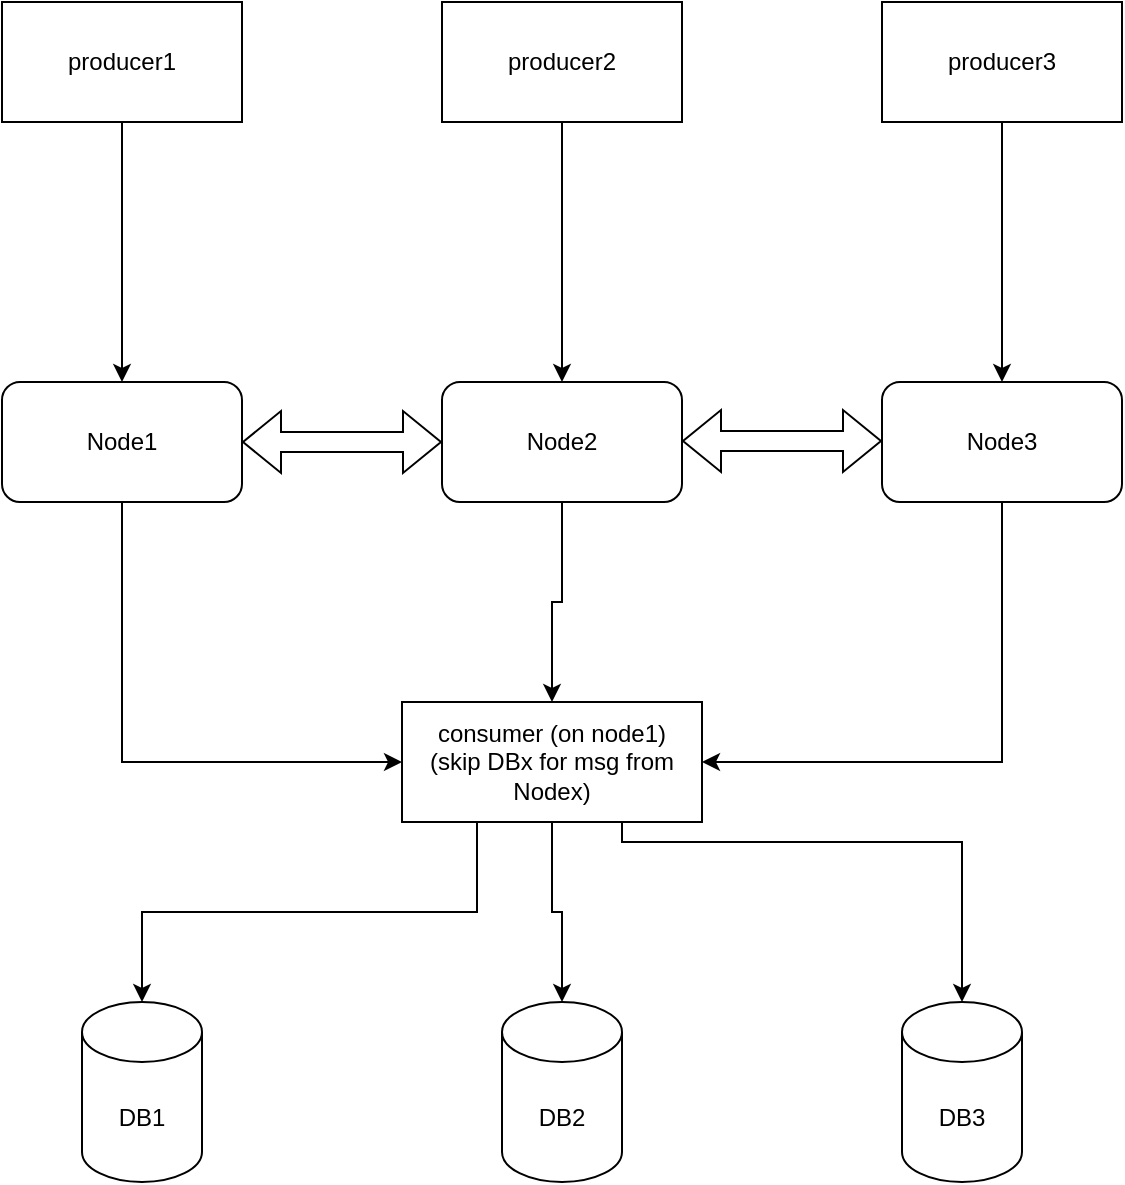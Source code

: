<mxfile version="22.0.8" type="device">
  <diagram name="Page-1" id="UyU1f95R093Fk4vOOcOu">
    <mxGraphModel dx="1366" dy="766" grid="1" gridSize="10" guides="1" tooltips="1" connect="1" arrows="1" fold="1" page="1" pageScale="1" pageWidth="827" pageHeight="1169" math="0" shadow="0">
      <root>
        <mxCell id="0" />
        <mxCell id="1" parent="0" />
        <mxCell id="2mazr0XovST42O1dcT9X-20" style="edgeStyle=orthogonalEdgeStyle;rounded=0;orthogonalLoop=1;jettySize=auto;html=1;entryX=0;entryY=0.5;entryDx=0;entryDy=0;" edge="1" parent="1" source="2mazr0XovST42O1dcT9X-1" target="2mazr0XovST42O1dcT9X-6">
          <mxGeometry relative="1" as="geometry">
            <Array as="points">
              <mxPoint x="210" y="510" />
            </Array>
          </mxGeometry>
        </mxCell>
        <mxCell id="2mazr0XovST42O1dcT9X-1" value="Node1" style="rounded=1;whiteSpace=wrap;html=1;" vertex="1" parent="1">
          <mxGeometry x="150" y="320" width="120" height="60" as="geometry" />
        </mxCell>
        <mxCell id="2mazr0XovST42O1dcT9X-21" style="edgeStyle=orthogonalEdgeStyle;rounded=0;orthogonalLoop=1;jettySize=auto;html=1;entryX=0.5;entryY=0;entryDx=0;entryDy=0;" edge="1" parent="1" source="2mazr0XovST42O1dcT9X-2" target="2mazr0XovST42O1dcT9X-6">
          <mxGeometry relative="1" as="geometry" />
        </mxCell>
        <mxCell id="2mazr0XovST42O1dcT9X-2" value="Node2" style="rounded=1;whiteSpace=wrap;html=1;" vertex="1" parent="1">
          <mxGeometry x="370" y="320" width="120" height="60" as="geometry" />
        </mxCell>
        <mxCell id="2mazr0XovST42O1dcT9X-22" style="edgeStyle=orthogonalEdgeStyle;rounded=0;orthogonalLoop=1;jettySize=auto;html=1;entryX=1;entryY=0.5;entryDx=0;entryDy=0;exitX=0.5;exitY=1;exitDx=0;exitDy=0;" edge="1" parent="1" source="2mazr0XovST42O1dcT9X-3" target="2mazr0XovST42O1dcT9X-6">
          <mxGeometry relative="1" as="geometry" />
        </mxCell>
        <mxCell id="2mazr0XovST42O1dcT9X-3" value="Node3" style="rounded=1;whiteSpace=wrap;html=1;" vertex="1" parent="1">
          <mxGeometry x="590" y="320" width="120" height="60" as="geometry" />
        </mxCell>
        <mxCell id="2mazr0XovST42O1dcT9X-19" style="edgeStyle=orthogonalEdgeStyle;rounded=0;orthogonalLoop=1;jettySize=auto;html=1;entryX=0.5;entryY=0;entryDx=0;entryDy=0;" edge="1" parent="1" source="2mazr0XovST42O1dcT9X-5" target="2mazr0XovST42O1dcT9X-3">
          <mxGeometry relative="1" as="geometry" />
        </mxCell>
        <mxCell id="2mazr0XovST42O1dcT9X-5" value="producer3" style="rounded=0;whiteSpace=wrap;html=1;" vertex="1" parent="1">
          <mxGeometry x="590" y="130" width="120" height="60" as="geometry" />
        </mxCell>
        <mxCell id="2mazr0XovST42O1dcT9X-26" style="edgeStyle=orthogonalEdgeStyle;rounded=0;orthogonalLoop=1;jettySize=auto;html=1;" edge="1" parent="1" source="2mazr0XovST42O1dcT9X-6" target="2mazr0XovST42O1dcT9X-24">
          <mxGeometry relative="1" as="geometry" />
        </mxCell>
        <mxCell id="2mazr0XovST42O1dcT9X-27" style="edgeStyle=orthogonalEdgeStyle;rounded=0;orthogonalLoop=1;jettySize=auto;html=1;exitX=0.75;exitY=1;exitDx=0;exitDy=0;entryX=0.5;entryY=0;entryDx=0;entryDy=0;entryPerimeter=0;" edge="1" parent="1" source="2mazr0XovST42O1dcT9X-6" target="2mazr0XovST42O1dcT9X-25">
          <mxGeometry relative="1" as="geometry">
            <mxPoint x="460" y="550" as="sourcePoint" />
            <mxPoint x="630" y="610" as="targetPoint" />
            <Array as="points">
              <mxPoint x="460" y="550" />
              <mxPoint x="630" y="550" />
            </Array>
          </mxGeometry>
        </mxCell>
        <mxCell id="2mazr0XovST42O1dcT9X-6" value="consumer (on node1)&lt;br&gt;(skip DBx for msg from Nodex)" style="rounded=0;whiteSpace=wrap;html=1;" vertex="1" parent="1">
          <mxGeometry x="350" y="480" width="150" height="60" as="geometry" />
        </mxCell>
        <mxCell id="2mazr0XovST42O1dcT9X-12" style="edgeStyle=orthogonalEdgeStyle;rounded=0;orthogonalLoop=1;jettySize=auto;html=1;exitX=0.5;exitY=1;exitDx=0;exitDy=0;" edge="1" parent="1" source="2mazr0XovST42O1dcT9X-7" target="2mazr0XovST42O1dcT9X-1">
          <mxGeometry relative="1" as="geometry" />
        </mxCell>
        <mxCell id="2mazr0XovST42O1dcT9X-7" value="producer1" style="rounded=0;whiteSpace=wrap;html=1;" vertex="1" parent="1">
          <mxGeometry x="150" y="130" width="120" height="60" as="geometry" />
        </mxCell>
        <mxCell id="2mazr0XovST42O1dcT9X-18" style="edgeStyle=orthogonalEdgeStyle;rounded=0;orthogonalLoop=1;jettySize=auto;html=1;entryX=0.5;entryY=0;entryDx=0;entryDy=0;" edge="1" parent="1" source="2mazr0XovST42O1dcT9X-9" target="2mazr0XovST42O1dcT9X-2">
          <mxGeometry relative="1" as="geometry" />
        </mxCell>
        <mxCell id="2mazr0XovST42O1dcT9X-9" value="producer2" style="rounded=0;whiteSpace=wrap;html=1;" vertex="1" parent="1">
          <mxGeometry x="370" y="130" width="120" height="60" as="geometry" />
        </mxCell>
        <mxCell id="2mazr0XovST42O1dcT9X-10" value="" style="shape=flexArrow;endArrow=classic;startArrow=classic;html=1;rounded=0;entryX=0;entryY=0.5;entryDx=0;entryDy=0;" edge="1" parent="1" source="2mazr0XovST42O1dcT9X-1" target="2mazr0XovST42O1dcT9X-2">
          <mxGeometry width="100" height="100" relative="1" as="geometry">
            <mxPoint x="320" y="365" as="sourcePoint" />
            <mxPoint x="370" y="335" as="targetPoint" />
          </mxGeometry>
        </mxCell>
        <mxCell id="2mazr0XovST42O1dcT9X-11" value="" style="shape=flexArrow;endArrow=classic;startArrow=classic;html=1;rounded=0;entryX=0;entryY=0.5;entryDx=0;entryDy=0;" edge="1" parent="1">
          <mxGeometry width="100" height="100" relative="1" as="geometry">
            <mxPoint x="490" y="349.5" as="sourcePoint" />
            <mxPoint x="590" y="349.5" as="targetPoint" />
          </mxGeometry>
        </mxCell>
        <mxCell id="2mazr0XovST42O1dcT9X-23" value="DB1" style="shape=cylinder3;whiteSpace=wrap;html=1;boundedLbl=1;backgroundOutline=1;size=15;" vertex="1" parent="1">
          <mxGeometry x="190" y="630" width="60" height="90" as="geometry" />
        </mxCell>
        <mxCell id="2mazr0XovST42O1dcT9X-24" value="DB2" style="shape=cylinder3;whiteSpace=wrap;html=1;boundedLbl=1;backgroundOutline=1;size=15;" vertex="1" parent="1">
          <mxGeometry x="400" y="630" width="60" height="90" as="geometry" />
        </mxCell>
        <mxCell id="2mazr0XovST42O1dcT9X-25" value="DB3" style="shape=cylinder3;whiteSpace=wrap;html=1;boundedLbl=1;backgroundOutline=1;size=15;" vertex="1" parent="1">
          <mxGeometry x="600" y="630" width="60" height="90" as="geometry" />
        </mxCell>
        <mxCell id="2mazr0XovST42O1dcT9X-28" style="edgeStyle=orthogonalEdgeStyle;rounded=0;orthogonalLoop=1;jettySize=auto;html=1;exitX=0.25;exitY=1;exitDx=0;exitDy=0;entryX=0.5;entryY=0;entryDx=0;entryDy=0;entryPerimeter=0;" edge="1" parent="1" source="2mazr0XovST42O1dcT9X-6" target="2mazr0XovST42O1dcT9X-23">
          <mxGeometry relative="1" as="geometry" />
        </mxCell>
      </root>
    </mxGraphModel>
  </diagram>
</mxfile>
